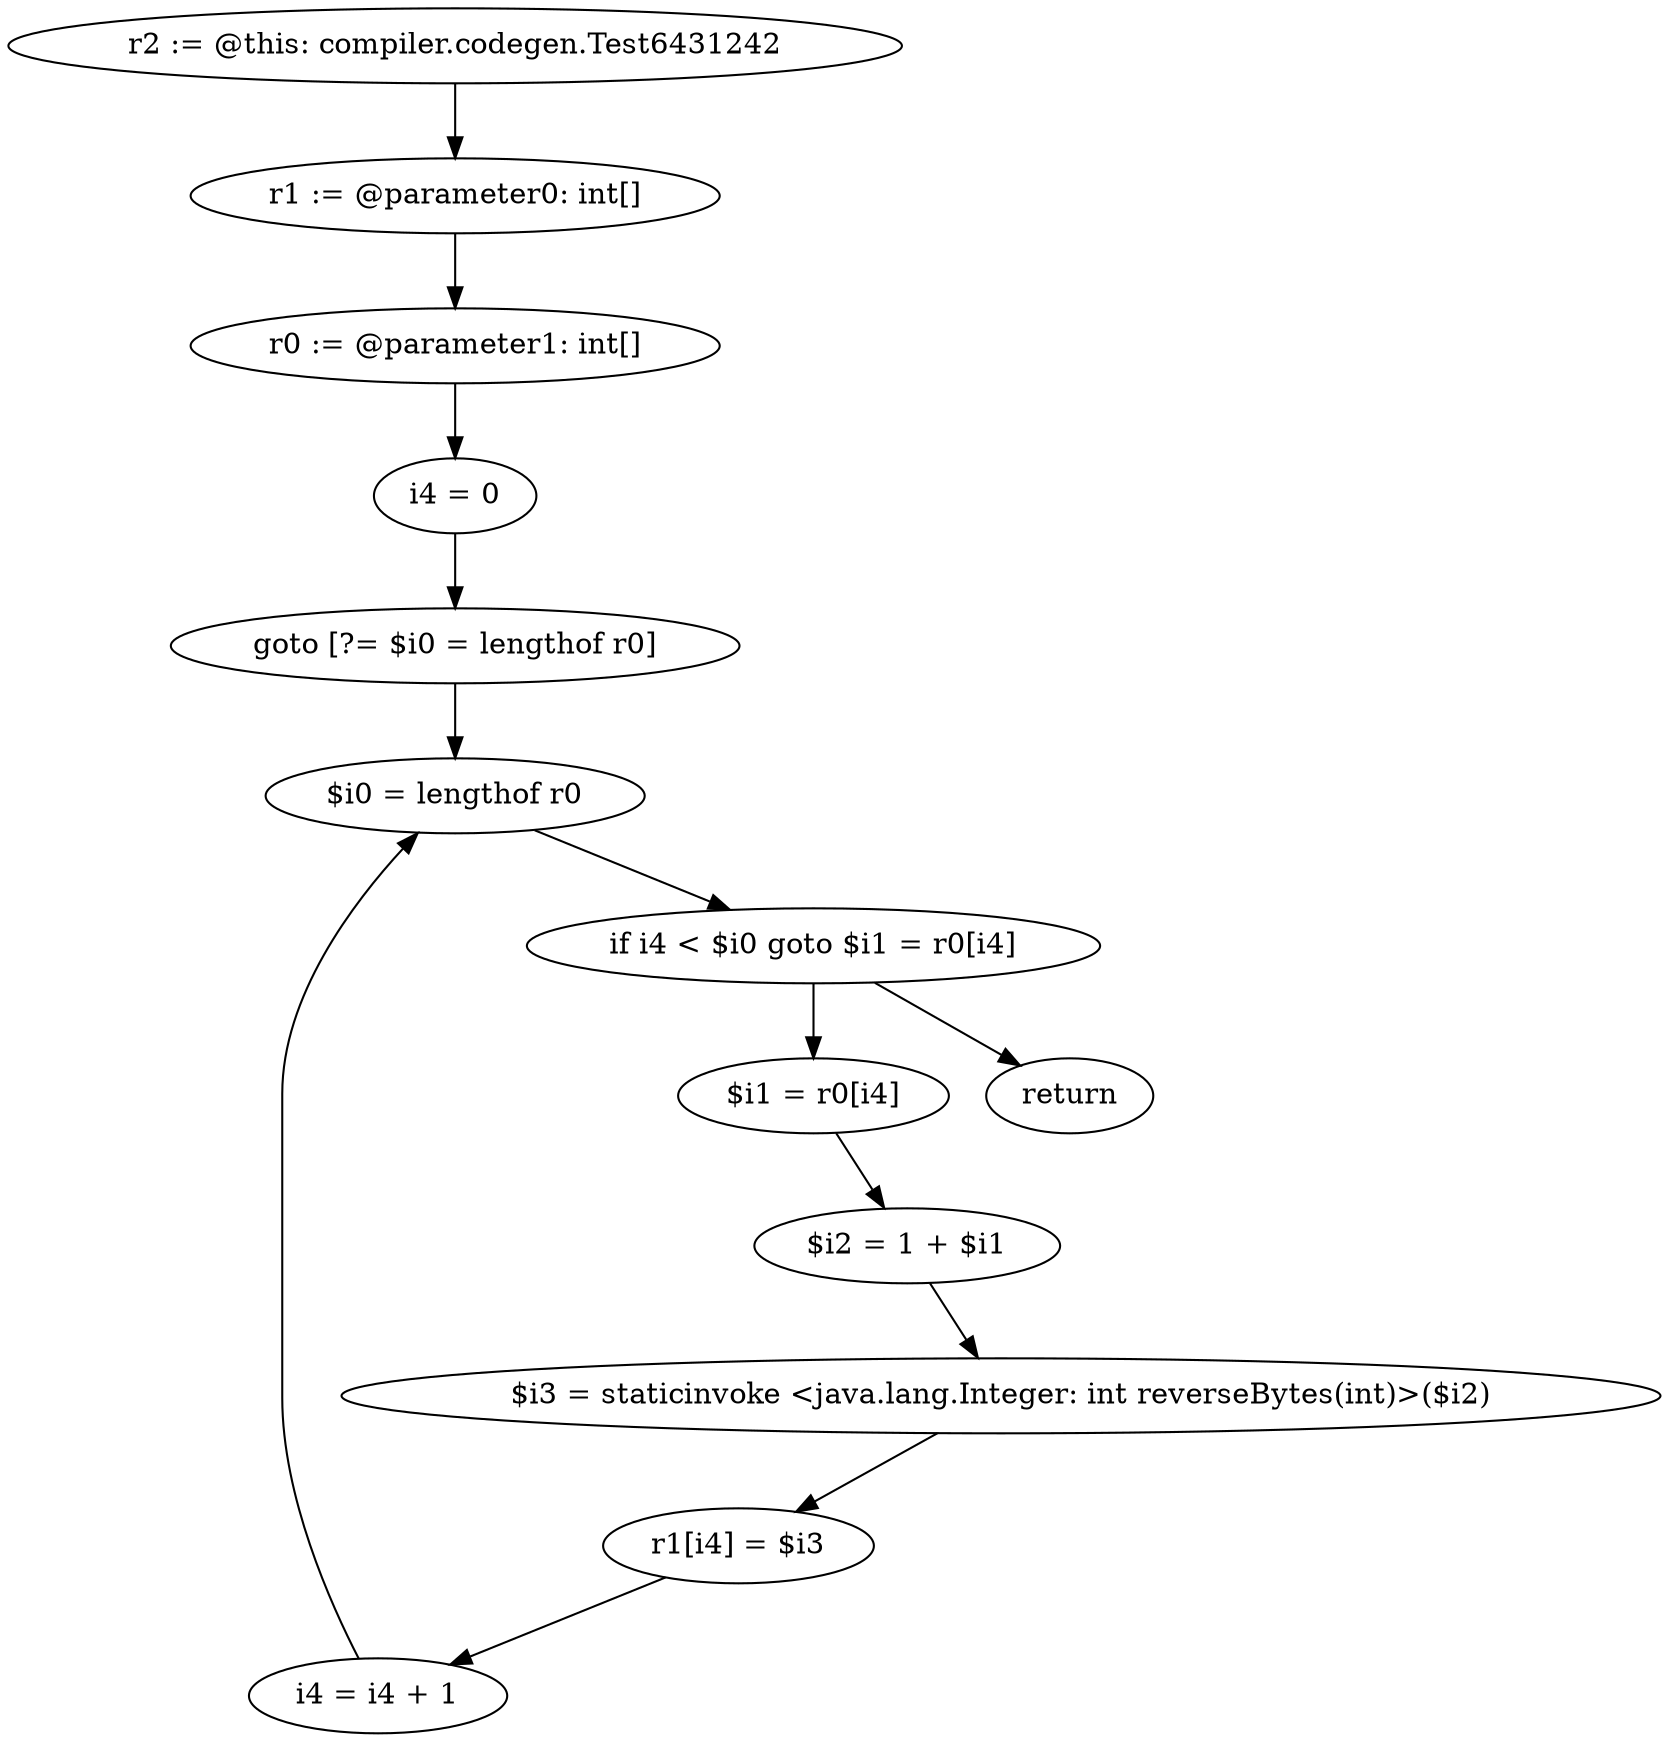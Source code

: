 digraph "unitGraph" {
    "r2 := @this: compiler.codegen.Test6431242"
    "r1 := @parameter0: int[]"
    "r0 := @parameter1: int[]"
    "i4 = 0"
    "goto [?= $i0 = lengthof r0]"
    "$i1 = r0[i4]"
    "$i2 = 1 + $i1"
    "$i3 = staticinvoke <java.lang.Integer: int reverseBytes(int)>($i2)"
    "r1[i4] = $i3"
    "i4 = i4 + 1"
    "$i0 = lengthof r0"
    "if i4 < $i0 goto $i1 = r0[i4]"
    "return"
    "r2 := @this: compiler.codegen.Test6431242"->"r1 := @parameter0: int[]";
    "r1 := @parameter0: int[]"->"r0 := @parameter1: int[]";
    "r0 := @parameter1: int[]"->"i4 = 0";
    "i4 = 0"->"goto [?= $i0 = lengthof r0]";
    "goto [?= $i0 = lengthof r0]"->"$i0 = lengthof r0";
    "$i1 = r0[i4]"->"$i2 = 1 + $i1";
    "$i2 = 1 + $i1"->"$i3 = staticinvoke <java.lang.Integer: int reverseBytes(int)>($i2)";
    "$i3 = staticinvoke <java.lang.Integer: int reverseBytes(int)>($i2)"->"r1[i4] = $i3";
    "r1[i4] = $i3"->"i4 = i4 + 1";
    "i4 = i4 + 1"->"$i0 = lengthof r0";
    "$i0 = lengthof r0"->"if i4 < $i0 goto $i1 = r0[i4]";
    "if i4 < $i0 goto $i1 = r0[i4]"->"return";
    "if i4 < $i0 goto $i1 = r0[i4]"->"$i1 = r0[i4]";
}
